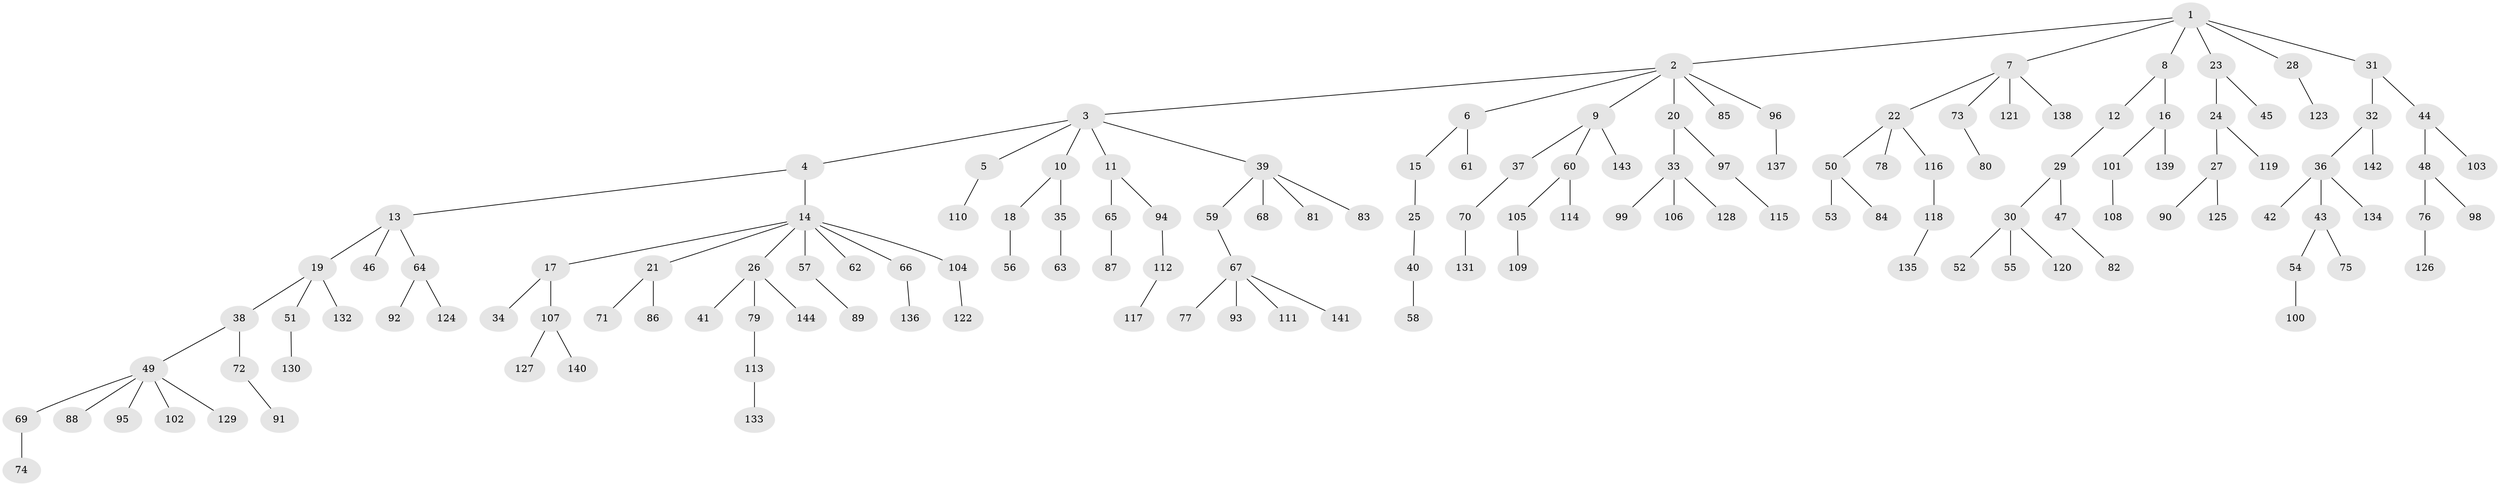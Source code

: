 // coarse degree distribution, {6: 0.022988505747126436, 7: 0.022988505747126436, 3: 0.16091954022988506, 1: 0.4942528735632184, 2: 0.25287356321839083, 4: 0.034482758620689655, 5: 0.011494252873563218}
// Generated by graph-tools (version 1.1) at 2025/52/03/04/25 22:52:04]
// undirected, 144 vertices, 143 edges
graph export_dot {
  node [color=gray90,style=filled];
  1;
  2;
  3;
  4;
  5;
  6;
  7;
  8;
  9;
  10;
  11;
  12;
  13;
  14;
  15;
  16;
  17;
  18;
  19;
  20;
  21;
  22;
  23;
  24;
  25;
  26;
  27;
  28;
  29;
  30;
  31;
  32;
  33;
  34;
  35;
  36;
  37;
  38;
  39;
  40;
  41;
  42;
  43;
  44;
  45;
  46;
  47;
  48;
  49;
  50;
  51;
  52;
  53;
  54;
  55;
  56;
  57;
  58;
  59;
  60;
  61;
  62;
  63;
  64;
  65;
  66;
  67;
  68;
  69;
  70;
  71;
  72;
  73;
  74;
  75;
  76;
  77;
  78;
  79;
  80;
  81;
  82;
  83;
  84;
  85;
  86;
  87;
  88;
  89;
  90;
  91;
  92;
  93;
  94;
  95;
  96;
  97;
  98;
  99;
  100;
  101;
  102;
  103;
  104;
  105;
  106;
  107;
  108;
  109;
  110;
  111;
  112;
  113;
  114;
  115;
  116;
  117;
  118;
  119;
  120;
  121;
  122;
  123;
  124;
  125;
  126;
  127;
  128;
  129;
  130;
  131;
  132;
  133;
  134;
  135;
  136;
  137;
  138;
  139;
  140;
  141;
  142;
  143;
  144;
  1 -- 2;
  1 -- 7;
  1 -- 8;
  1 -- 23;
  1 -- 28;
  1 -- 31;
  2 -- 3;
  2 -- 6;
  2 -- 9;
  2 -- 20;
  2 -- 85;
  2 -- 96;
  3 -- 4;
  3 -- 5;
  3 -- 10;
  3 -- 11;
  3 -- 39;
  4 -- 13;
  4 -- 14;
  5 -- 110;
  6 -- 15;
  6 -- 61;
  7 -- 22;
  7 -- 73;
  7 -- 121;
  7 -- 138;
  8 -- 12;
  8 -- 16;
  9 -- 37;
  9 -- 60;
  9 -- 143;
  10 -- 18;
  10 -- 35;
  11 -- 65;
  11 -- 94;
  12 -- 29;
  13 -- 19;
  13 -- 46;
  13 -- 64;
  14 -- 17;
  14 -- 21;
  14 -- 26;
  14 -- 57;
  14 -- 62;
  14 -- 66;
  14 -- 104;
  15 -- 25;
  16 -- 101;
  16 -- 139;
  17 -- 34;
  17 -- 107;
  18 -- 56;
  19 -- 38;
  19 -- 51;
  19 -- 132;
  20 -- 33;
  20 -- 97;
  21 -- 71;
  21 -- 86;
  22 -- 50;
  22 -- 78;
  22 -- 116;
  23 -- 24;
  23 -- 45;
  24 -- 27;
  24 -- 119;
  25 -- 40;
  26 -- 41;
  26 -- 79;
  26 -- 144;
  27 -- 90;
  27 -- 125;
  28 -- 123;
  29 -- 30;
  29 -- 47;
  30 -- 52;
  30 -- 55;
  30 -- 120;
  31 -- 32;
  31 -- 44;
  32 -- 36;
  32 -- 142;
  33 -- 99;
  33 -- 106;
  33 -- 128;
  35 -- 63;
  36 -- 42;
  36 -- 43;
  36 -- 134;
  37 -- 70;
  38 -- 49;
  38 -- 72;
  39 -- 59;
  39 -- 68;
  39 -- 81;
  39 -- 83;
  40 -- 58;
  43 -- 54;
  43 -- 75;
  44 -- 48;
  44 -- 103;
  47 -- 82;
  48 -- 76;
  48 -- 98;
  49 -- 69;
  49 -- 88;
  49 -- 95;
  49 -- 102;
  49 -- 129;
  50 -- 53;
  50 -- 84;
  51 -- 130;
  54 -- 100;
  57 -- 89;
  59 -- 67;
  60 -- 105;
  60 -- 114;
  64 -- 92;
  64 -- 124;
  65 -- 87;
  66 -- 136;
  67 -- 77;
  67 -- 93;
  67 -- 111;
  67 -- 141;
  69 -- 74;
  70 -- 131;
  72 -- 91;
  73 -- 80;
  76 -- 126;
  79 -- 113;
  94 -- 112;
  96 -- 137;
  97 -- 115;
  101 -- 108;
  104 -- 122;
  105 -- 109;
  107 -- 127;
  107 -- 140;
  112 -- 117;
  113 -- 133;
  116 -- 118;
  118 -- 135;
}
